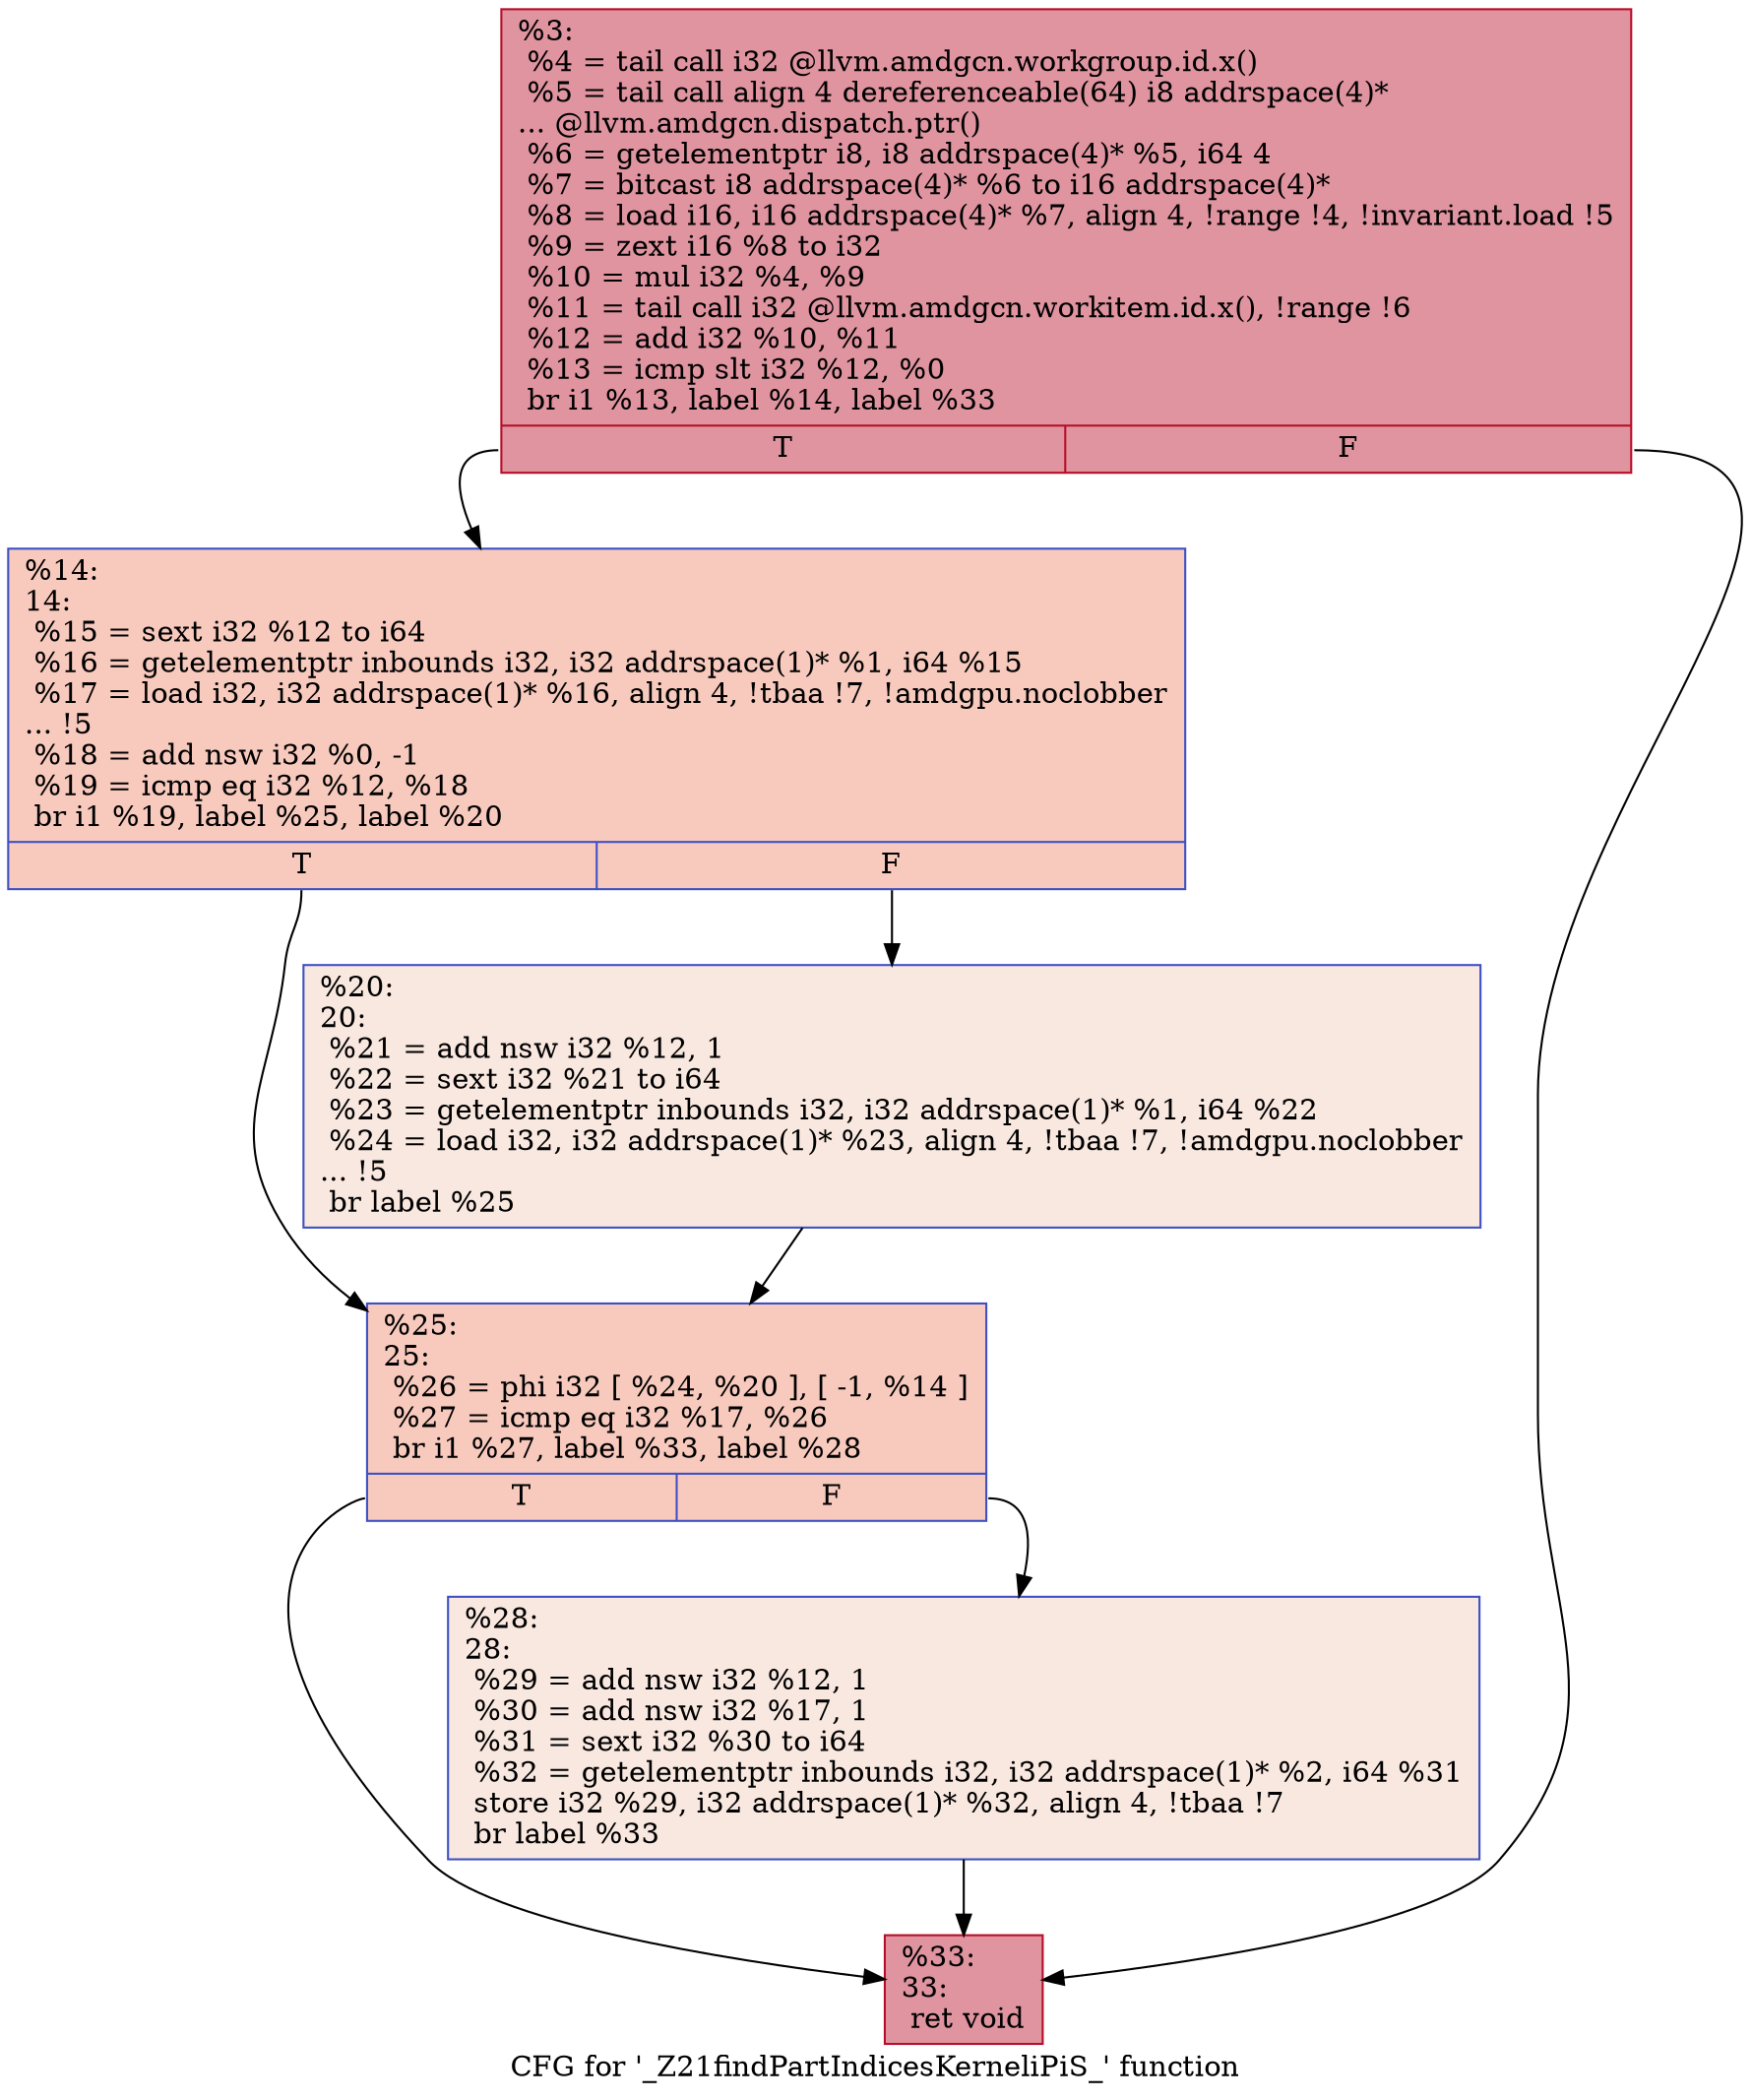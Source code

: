 digraph "CFG for '_Z21findPartIndicesKerneliPiS_' function" {
	label="CFG for '_Z21findPartIndicesKerneliPiS_' function";

	Node0x56332b0 [shape=record,color="#b70d28ff", style=filled, fillcolor="#b70d2870",label="{%3:\l  %4 = tail call i32 @llvm.amdgcn.workgroup.id.x()\l  %5 = tail call align 4 dereferenceable(64) i8 addrspace(4)*\l... @llvm.amdgcn.dispatch.ptr()\l  %6 = getelementptr i8, i8 addrspace(4)* %5, i64 4\l  %7 = bitcast i8 addrspace(4)* %6 to i16 addrspace(4)*\l  %8 = load i16, i16 addrspace(4)* %7, align 4, !range !4, !invariant.load !5\l  %9 = zext i16 %8 to i32\l  %10 = mul i32 %4, %9\l  %11 = tail call i32 @llvm.amdgcn.workitem.id.x(), !range !6\l  %12 = add i32 %10, %11\l  %13 = icmp slt i32 %12, %0\l  br i1 %13, label %14, label %33\l|{<s0>T|<s1>F}}"];
	Node0x56332b0:s0 -> Node0x56351b0;
	Node0x56332b0:s1 -> Node0x5635240;
	Node0x56351b0 [shape=record,color="#3d50c3ff", style=filled, fillcolor="#ef886b70",label="{%14:\l14:                                               \l  %15 = sext i32 %12 to i64\l  %16 = getelementptr inbounds i32, i32 addrspace(1)* %1, i64 %15\l  %17 = load i32, i32 addrspace(1)* %16, align 4, !tbaa !7, !amdgpu.noclobber\l... !5\l  %18 = add nsw i32 %0, -1\l  %19 = icmp eq i32 %12, %18\l  br i1 %19, label %25, label %20\l|{<s0>T|<s1>F}}"];
	Node0x56351b0:s0 -> Node0x5635e50;
	Node0x56351b0:s1 -> Node0x5635ee0;
	Node0x5635ee0 [shape=record,color="#3d50c3ff", style=filled, fillcolor="#f1ccb870",label="{%20:\l20:                                               \l  %21 = add nsw i32 %12, 1\l  %22 = sext i32 %21 to i64\l  %23 = getelementptr inbounds i32, i32 addrspace(1)* %1, i64 %22\l  %24 = load i32, i32 addrspace(1)* %23, align 4, !tbaa !7, !amdgpu.noclobber\l... !5\l  br label %25\l}"];
	Node0x5635ee0 -> Node0x5635e50;
	Node0x5635e50 [shape=record,color="#3d50c3ff", style=filled, fillcolor="#ef886b70",label="{%25:\l25:                                               \l  %26 = phi i32 [ %24, %20 ], [ -1, %14 ]\l  %27 = icmp eq i32 %17, %26\l  br i1 %27, label %33, label %28\l|{<s0>T|<s1>F}}"];
	Node0x5635e50:s0 -> Node0x5635240;
	Node0x5635e50:s1 -> Node0x5636a20;
	Node0x5636a20 [shape=record,color="#3d50c3ff", style=filled, fillcolor="#f1ccb870",label="{%28:\l28:                                               \l  %29 = add nsw i32 %12, 1\l  %30 = add nsw i32 %17, 1\l  %31 = sext i32 %30 to i64\l  %32 = getelementptr inbounds i32, i32 addrspace(1)* %2, i64 %31\l  store i32 %29, i32 addrspace(1)* %32, align 4, !tbaa !7\l  br label %33\l}"];
	Node0x5636a20 -> Node0x5635240;
	Node0x5635240 [shape=record,color="#b70d28ff", style=filled, fillcolor="#b70d2870",label="{%33:\l33:                                               \l  ret void\l}"];
}
